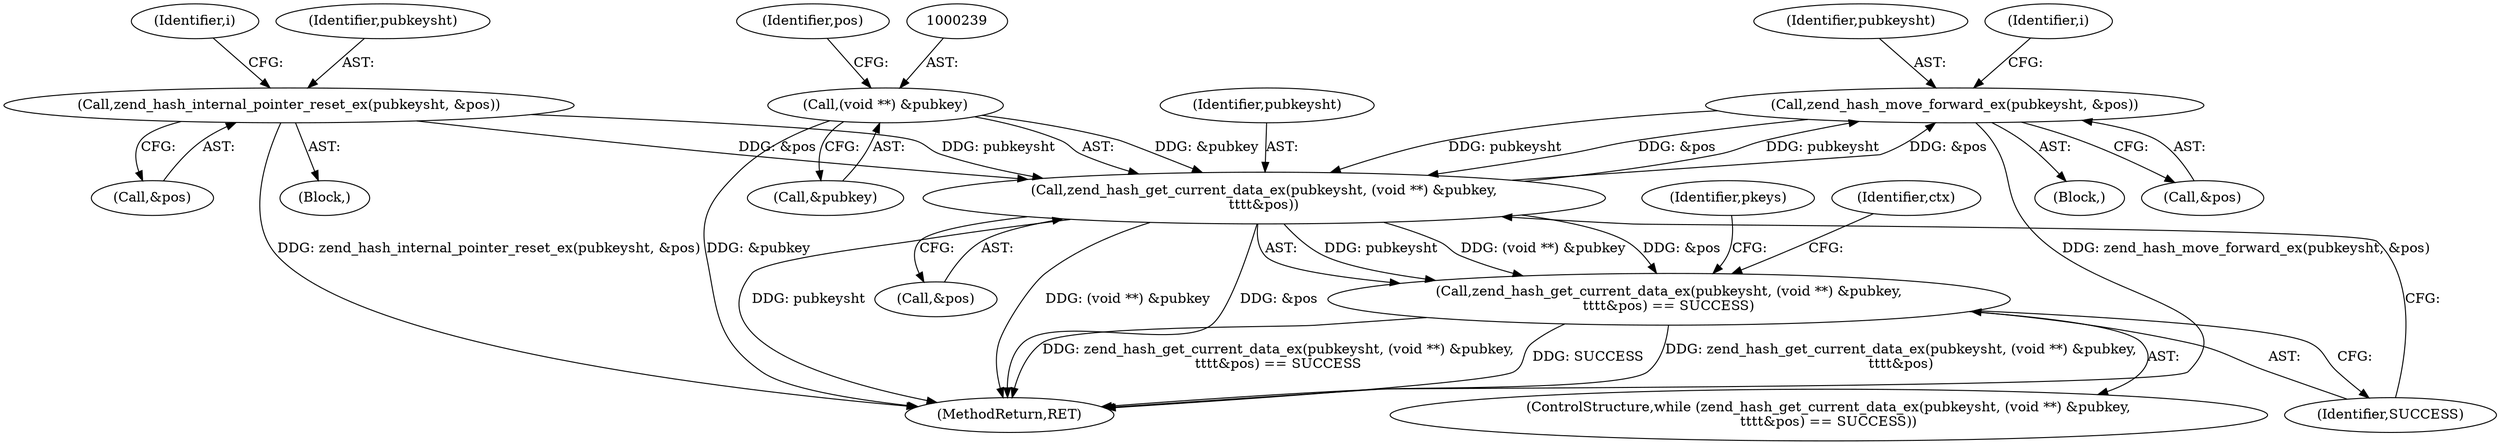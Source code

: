 digraph "0_php_89637c6b41b510c20d262c17483f582f115c66d6@API" {
"1000266" [label="(Call,zend_hash_move_forward_ex(pubkeysht, &pos))"];
"1000236" [label="(Call,zend_hash_get_current_data_ex(pubkeysht, (void **) &pubkey,\n\t\t\t\t&pos))"];
"1000227" [label="(Call,zend_hash_internal_pointer_reset_ex(pubkeysht, &pos))"];
"1000266" [label="(Call,zend_hash_move_forward_ex(pubkeysht, &pos))"];
"1000238" [label="(Call,(void **) &pubkey)"];
"1000235" [label="(Call,zend_hash_get_current_data_ex(pubkeysht, (void **) &pubkey,\n\t\t\t\t&pos) == SUCCESS)"];
"1000232" [label="(Identifier,i)"];
"1000267" [label="(Identifier,pubkeysht)"];
"1000227" [label="(Call,zend_hash_internal_pointer_reset_ex(pubkeysht, &pos))"];
"1000245" [label="(Block,)"];
"1000243" [label="(Identifier,pos)"];
"1000237" [label="(Identifier,pubkeysht)"];
"1000507" [label="(MethodReturn,RET)"];
"1000268" [label="(Call,&pos)"];
"1000234" [label="(ControlStructure,while (zend_hash_get_current_data_ex(pubkeysht, (void **) &pubkey,\n\t\t\t\t&pos) == SUCCESS))"];
"1000228" [label="(Identifier,pubkeysht)"];
"1000244" [label="(Identifier,SUCCESS)"];
"1000276" [label="(Identifier,ctx)"];
"1000235" [label="(Call,zend_hash_get_current_data_ex(pubkeysht, (void **) &pubkey,\n\t\t\t\t&pos) == SUCCESS)"];
"1000240" [label="(Call,&pubkey)"];
"1000242" [label="(Call,&pos)"];
"1000266" [label="(Call,zend_hash_move_forward_ex(pubkeysht, &pos))"];
"1000229" [label="(Call,&pos)"];
"1000249" [label="(Identifier,pkeys)"];
"1000107" [label="(Block,)"];
"1000236" [label="(Call,zend_hash_get_current_data_ex(pubkeysht, (void **) &pubkey,\n\t\t\t\t&pos))"];
"1000271" [label="(Identifier,i)"];
"1000238" [label="(Call,(void **) &pubkey)"];
"1000266" -> "1000245"  [label="AST: "];
"1000266" -> "1000268"  [label="CFG: "];
"1000267" -> "1000266"  [label="AST: "];
"1000268" -> "1000266"  [label="AST: "];
"1000271" -> "1000266"  [label="CFG: "];
"1000266" -> "1000507"  [label="DDG: zend_hash_move_forward_ex(pubkeysht, &pos)"];
"1000266" -> "1000236"  [label="DDG: pubkeysht"];
"1000266" -> "1000236"  [label="DDG: &pos"];
"1000236" -> "1000266"  [label="DDG: pubkeysht"];
"1000236" -> "1000266"  [label="DDG: &pos"];
"1000236" -> "1000235"  [label="AST: "];
"1000236" -> "1000242"  [label="CFG: "];
"1000237" -> "1000236"  [label="AST: "];
"1000238" -> "1000236"  [label="AST: "];
"1000242" -> "1000236"  [label="AST: "];
"1000244" -> "1000236"  [label="CFG: "];
"1000236" -> "1000507"  [label="DDG: pubkeysht"];
"1000236" -> "1000507"  [label="DDG: (void **) &pubkey"];
"1000236" -> "1000507"  [label="DDG: &pos"];
"1000236" -> "1000235"  [label="DDG: pubkeysht"];
"1000236" -> "1000235"  [label="DDG: (void **) &pubkey"];
"1000236" -> "1000235"  [label="DDG: &pos"];
"1000227" -> "1000236"  [label="DDG: pubkeysht"];
"1000227" -> "1000236"  [label="DDG: &pos"];
"1000238" -> "1000236"  [label="DDG: &pubkey"];
"1000227" -> "1000107"  [label="AST: "];
"1000227" -> "1000229"  [label="CFG: "];
"1000228" -> "1000227"  [label="AST: "];
"1000229" -> "1000227"  [label="AST: "];
"1000232" -> "1000227"  [label="CFG: "];
"1000227" -> "1000507"  [label="DDG: zend_hash_internal_pointer_reset_ex(pubkeysht, &pos)"];
"1000238" -> "1000240"  [label="CFG: "];
"1000239" -> "1000238"  [label="AST: "];
"1000240" -> "1000238"  [label="AST: "];
"1000243" -> "1000238"  [label="CFG: "];
"1000238" -> "1000507"  [label="DDG: &pubkey"];
"1000235" -> "1000234"  [label="AST: "];
"1000235" -> "1000244"  [label="CFG: "];
"1000244" -> "1000235"  [label="AST: "];
"1000249" -> "1000235"  [label="CFG: "];
"1000276" -> "1000235"  [label="CFG: "];
"1000235" -> "1000507"  [label="DDG: zend_hash_get_current_data_ex(pubkeysht, (void **) &pubkey,\n\t\t\t\t&pos)"];
"1000235" -> "1000507"  [label="DDG: zend_hash_get_current_data_ex(pubkeysht, (void **) &pubkey,\n\t\t\t\t&pos) == SUCCESS"];
"1000235" -> "1000507"  [label="DDG: SUCCESS"];
}
